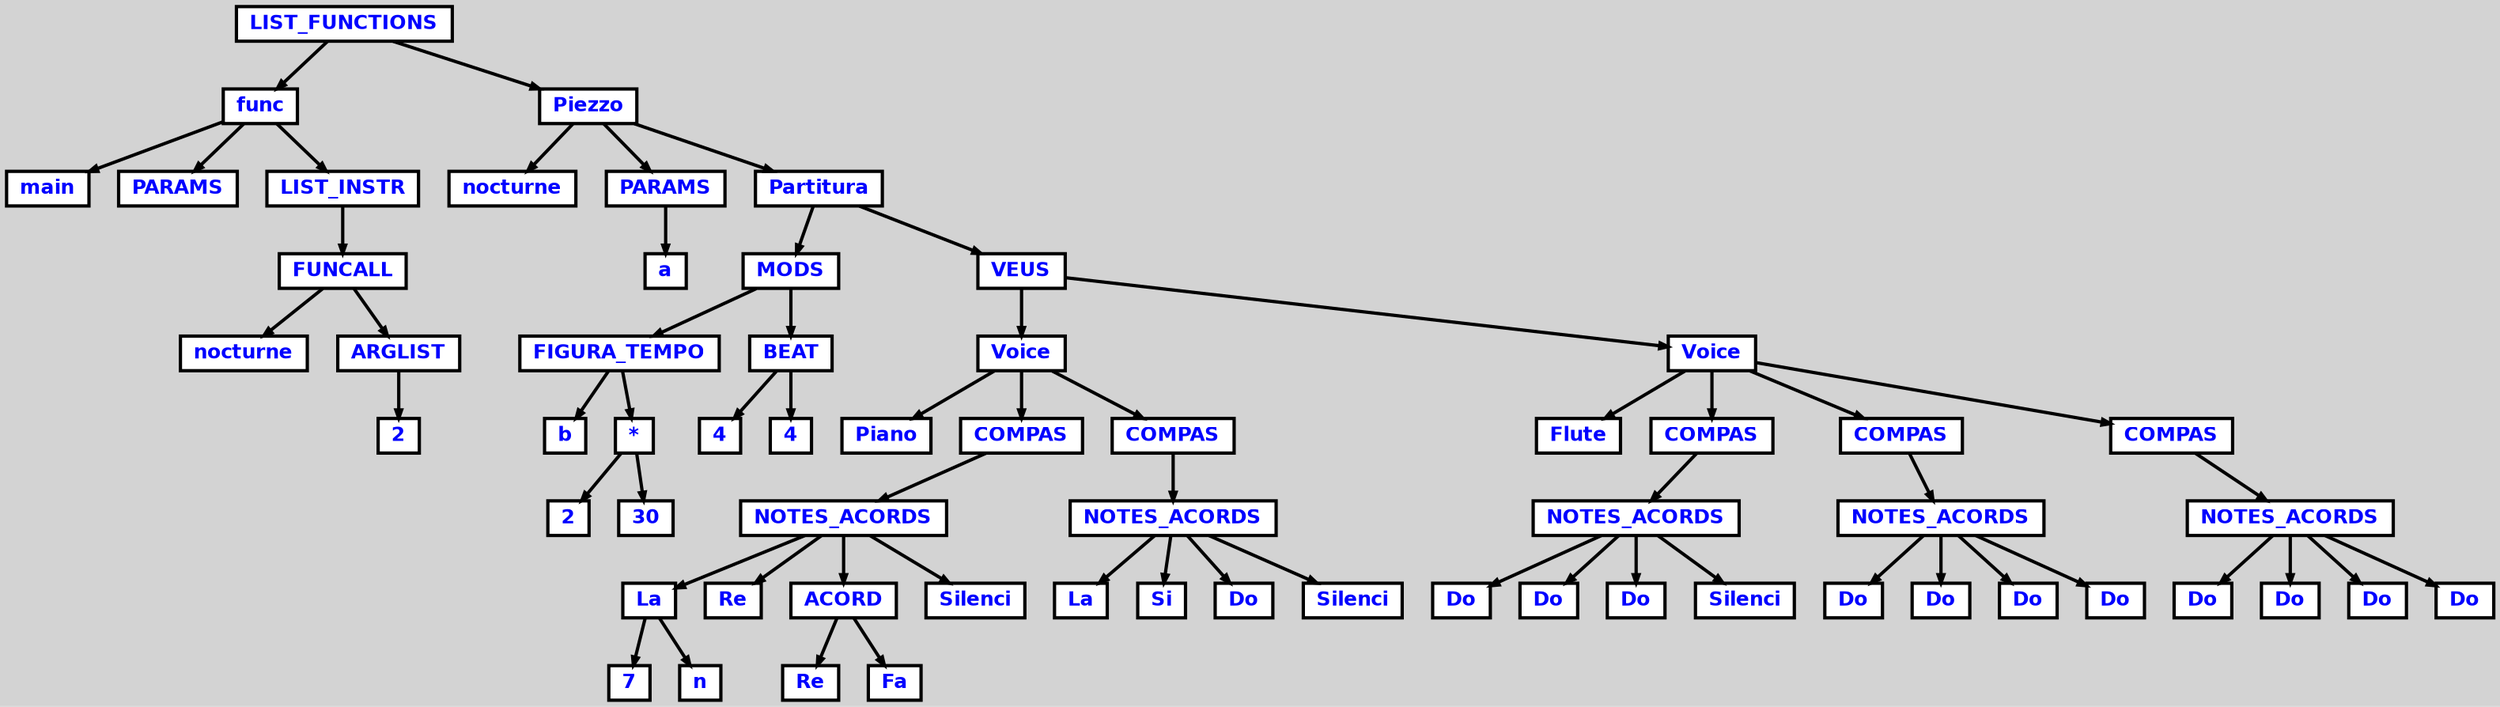 digraph {

	ordering=out;
	ranksep=.4;
	bgcolor="lightgrey"; node [shape=box, fixedsize=false, fontsize=12, fontname="Helvetica-bold", fontcolor="blue"
		width=.25, height=.25, color="black", fillcolor="white", style="filled, solid, bold"];
	edge [arrowsize=.5, color="black", style="bold"]

  n0 [label="LIST_FUNCTIONS"];
  n1 [label="func"];
  n1 [label="func"];
  n2 [label="main"];
  n3 [label="PARAMS"];
  n4 [label="LIST_INSTR"];
  n4 [label="LIST_INSTR"];
  n5 [label="FUNCALL"];
  n5 [label="FUNCALL"];
  n6 [label="nocturne"];
  n7 [label="ARGLIST"];
  n7 [label="ARGLIST"];
  n8 [label="2"];
  n9 [label="Piezzo"];
  n9 [label="Piezzo"];
  n10 [label="nocturne"];
  n11 [label="PARAMS"];
  n11 [label="PARAMS"];
  n12 [label="a"];
  n13 [label="Partitura"];
  n13 [label="Partitura"];
  n14 [label="MODS"];
  n14 [label="MODS"];
  n15 [label="FIGURA_TEMPO"];
  n15 [label="FIGURA_TEMPO"];
  n16 [label="b"];
  n17 [label="*"];
  n17 [label="*"];
  n18 [label="2"];
  n19 [label="30"];
  n20 [label="BEAT"];
  n20 [label="BEAT"];
  n21 [label="4"];
  n22 [label="4"];
  n23 [label="VEUS"];
  n23 [label="VEUS"];
  n24 [label="Voice"];
  n24 [label="Voice"];
  n25 [label="Piano"];
  n26 [label="COMPAS"];
  n26 [label="COMPAS"];
  n27 [label="NOTES_ACORDS"];
  n27 [label="NOTES_ACORDS"];
  n28 [label="La"];
  n28 [label="La"];
  n29 [label="7"];
  n30 [label="n"];
  n31 [label="Re"];
  n32 [label="ACORD"];
  n32 [label="ACORD"];
  n33 [label="Re"];
  n34 [label="Fa"];
  n35 [label="Silenci"];
  n36 [label="COMPAS"];
  n36 [label="COMPAS"];
  n37 [label="NOTES_ACORDS"];
  n37 [label="NOTES_ACORDS"];
  n38 [label="La"];
  n39 [label="Si"];
  n40 [label="Do"];
  n41 [label="Silenci"];
  n42 [label="Voice"];
  n42 [label="Voice"];
  n43 [label="Flute"];
  n44 [label="COMPAS"];
  n44 [label="COMPAS"];
  n45 [label="NOTES_ACORDS"];
  n45 [label="NOTES_ACORDS"];
  n46 [label="Do"];
  n47 [label="Do"];
  n48 [label="Do"];
  n49 [label="Silenci"];
  n50 [label="COMPAS"];
  n50 [label="COMPAS"];
  n51 [label="NOTES_ACORDS"];
  n51 [label="NOTES_ACORDS"];
  n52 [label="Do"];
  n53 [label="Do"];
  n54 [label="Do"];
  n55 [label="Do"];
  n56 [label="COMPAS"];
  n56 [label="COMPAS"];
  n57 [label="NOTES_ACORDS"];
  n57 [label="NOTES_ACORDS"];
  n58 [label="Do"];
  n59 [label="Do"];
  n60 [label="Do"];
  n61 [label="Do"];

  n0 -> n1 // "LIST_FUNCTIONS" -> "func"
  n1 -> n2 // "func" -> "main"
  n1 -> n3 // "func" -> "PARAMS"
  n1 -> n4 // "func" -> "LIST_INSTR"
  n4 -> n5 // "LIST_INSTR" -> "FUNCALL"
  n5 -> n6 // "FUNCALL" -> "nocturne"
  n5 -> n7 // "FUNCALL" -> "ARGLIST"
  n7 -> n8 // "ARGLIST" -> "2"
  n0 -> n9 // "LIST_FUNCTIONS" -> "Piezzo"
  n9 -> n10 // "Piezzo" -> "nocturne"
  n9 -> n11 // "Piezzo" -> "PARAMS"
  n11 -> n12 // "PARAMS" -> "a"
  n9 -> n13 // "Piezzo" -> "Partitura"
  n13 -> n14 // "Partitura" -> "MODS"
  n14 -> n15 // "MODS" -> "FIGURA_TEMPO"
  n15 -> n16 // "FIGURA_TEMPO" -> "b"
  n15 -> n17 // "FIGURA_TEMPO" -> "*"
  n17 -> n18 // "*" -> "2"
  n17 -> n19 // "*" -> "30"
  n14 -> n20 // "MODS" -> "BEAT"
  n20 -> n21 // "BEAT" -> "4"
  n20 -> n22 // "BEAT" -> "4"
  n13 -> n23 // "Partitura" -> "VEUS"
  n23 -> n24 // "VEUS" -> "Voice"
  n24 -> n25 // "Voice" -> "Piano"
  n24 -> n26 // "Voice" -> "COMPAS"
  n26 -> n27 // "COMPAS" -> "NOTES_ACORDS"
  n27 -> n28 // "NOTES_ACORDS" -> "La"
  n28 -> n29 // "La" -> "7"
  n28 -> n30 // "La" -> "n"
  n27 -> n31 // "NOTES_ACORDS" -> "Re"
  n27 -> n32 // "NOTES_ACORDS" -> "ACORD"
  n32 -> n33 // "ACORD" -> "Re"
  n32 -> n34 // "ACORD" -> "Fa"
  n27 -> n35 // "NOTES_ACORDS" -> "Silenci"
  n24 -> n36 // "Voice" -> "COMPAS"
  n36 -> n37 // "COMPAS" -> "NOTES_ACORDS"
  n37 -> n38 // "NOTES_ACORDS" -> "La"
  n37 -> n39 // "NOTES_ACORDS" -> "Si"
  n37 -> n40 // "NOTES_ACORDS" -> "Do"
  n37 -> n41 // "NOTES_ACORDS" -> "Silenci"
  n23 -> n42 // "VEUS" -> "Voice"
  n42 -> n43 // "Voice" -> "Flute"
  n42 -> n44 // "Voice" -> "COMPAS"
  n44 -> n45 // "COMPAS" -> "NOTES_ACORDS"
  n45 -> n46 // "NOTES_ACORDS" -> "Do"
  n45 -> n47 // "NOTES_ACORDS" -> "Do"
  n45 -> n48 // "NOTES_ACORDS" -> "Do"
  n45 -> n49 // "NOTES_ACORDS" -> "Silenci"
  n42 -> n50 // "Voice" -> "COMPAS"
  n50 -> n51 // "COMPAS" -> "NOTES_ACORDS"
  n51 -> n52 // "NOTES_ACORDS" -> "Do"
  n51 -> n53 // "NOTES_ACORDS" -> "Do"
  n51 -> n54 // "NOTES_ACORDS" -> "Do"
  n51 -> n55 // "NOTES_ACORDS" -> "Do"
  n42 -> n56 // "Voice" -> "COMPAS"
  n56 -> n57 // "COMPAS" -> "NOTES_ACORDS"
  n57 -> n58 // "NOTES_ACORDS" -> "Do"
  n57 -> n59 // "NOTES_ACORDS" -> "Do"
  n57 -> n60 // "NOTES_ACORDS" -> "Do"
  n57 -> n61 // "NOTES_ACORDS" -> "Do"

}
